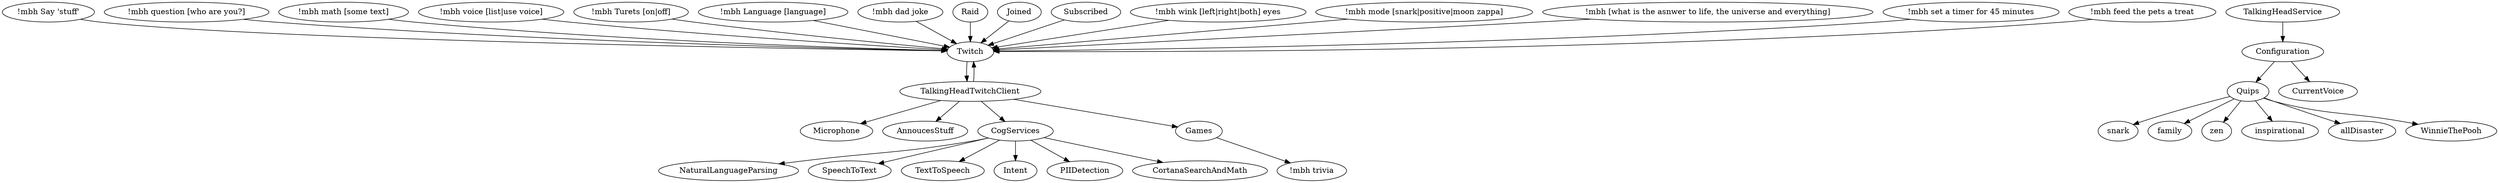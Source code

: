 digraph {
    Twitch -> TalkingHeadTwitchClient
    TalkingHeadTwitchClient -> Twitch
    TalkingHeadTwitchClient -> Microphone
    
    TalkingHeadTwitchClient -> AnnoucesStuff

    TalkingHeadTwitchClient -> CogServices
    TalkingHeadTwitchClient -> Games
    Games -> "!mbh trivia"

    CogServices -> NaturalLanguageParsing
    CogServices -> SpeechToText
    CogServices -> TextToSpeech
    CogServices -> Intent
    CogServices -> PIIDetection
    CogServices -> CortanaSearchAndMath
    
    subgraph Commands {
        label= "Commands";
        "!mbh Say 'stuff'" -> Twitch
        "!mbh question [who are you?]" -> Twitch
        "!mbh math [some text]" -> Twitch
        "!mbh voice [list|use voice]" -> Twitch
        "!mbh Turets [on|off]" -> Twitch
        "!mbh Language [language]" -> Twitch
        "!mbh dad joke" -> Twitch
        Raid -> Twitch
        Joined -> Twitch
        Subscribed -> Twitch
        "!mbh wink [left|right|both] eyes" -> Twitch
        "!mbh mode [snark|positive|moon zappa]" -> Twitch
        "!mbh [what is the asnwer to life, the universe and everything]" -> Twitch
        "!mbh set a timer for 45 minutes" -> Twitch
        "!mbh feed the pets a treat" -> Twitch
    }

    TalkingHeadService -> Configuration
    Configuration -> Quips
    Quips -> snark
    Quips -> family
    Quips -> zen
    Quips -> inspirational
    Quips -> allDisaster
    Quips -> WinnieThePooh
    Configuration -> CurrentVoice

}